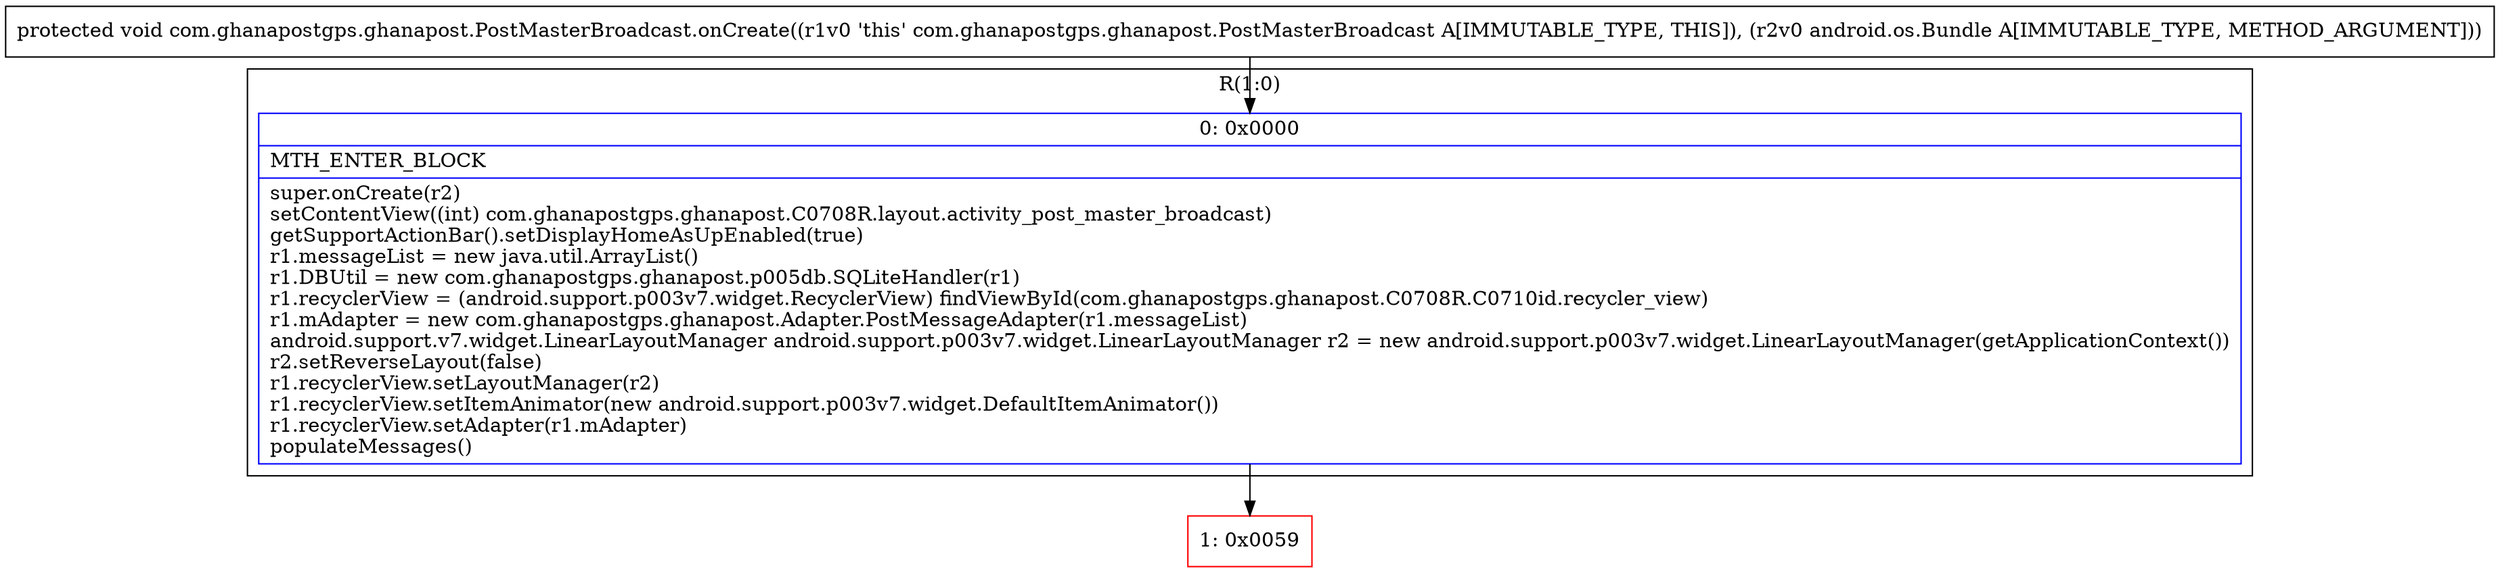 digraph "CFG forcom.ghanapostgps.ghanapost.PostMasterBroadcast.onCreate(Landroid\/os\/Bundle;)V" {
subgraph cluster_Region_1035587089 {
label = "R(1:0)";
node [shape=record,color=blue];
Node_0 [shape=record,label="{0\:\ 0x0000|MTH_ENTER_BLOCK\l|super.onCreate(r2)\lsetContentView((int) com.ghanapostgps.ghanapost.C0708R.layout.activity_post_master_broadcast)\lgetSupportActionBar().setDisplayHomeAsUpEnabled(true)\lr1.messageList = new java.util.ArrayList()\lr1.DBUtil = new com.ghanapostgps.ghanapost.p005db.SQLiteHandler(r1)\lr1.recyclerView = (android.support.p003v7.widget.RecyclerView) findViewById(com.ghanapostgps.ghanapost.C0708R.C0710id.recycler_view)\lr1.mAdapter = new com.ghanapostgps.ghanapost.Adapter.PostMessageAdapter(r1.messageList)\landroid.support.v7.widget.LinearLayoutManager android.support.p003v7.widget.LinearLayoutManager r2 = new android.support.p003v7.widget.LinearLayoutManager(getApplicationContext())\lr2.setReverseLayout(false)\lr1.recyclerView.setLayoutManager(r2)\lr1.recyclerView.setItemAnimator(new android.support.p003v7.widget.DefaultItemAnimator())\lr1.recyclerView.setAdapter(r1.mAdapter)\lpopulateMessages()\l}"];
}
Node_1 [shape=record,color=red,label="{1\:\ 0x0059}"];
MethodNode[shape=record,label="{protected void com.ghanapostgps.ghanapost.PostMasterBroadcast.onCreate((r1v0 'this' com.ghanapostgps.ghanapost.PostMasterBroadcast A[IMMUTABLE_TYPE, THIS]), (r2v0 android.os.Bundle A[IMMUTABLE_TYPE, METHOD_ARGUMENT])) }"];
MethodNode -> Node_0;
Node_0 -> Node_1;
}

